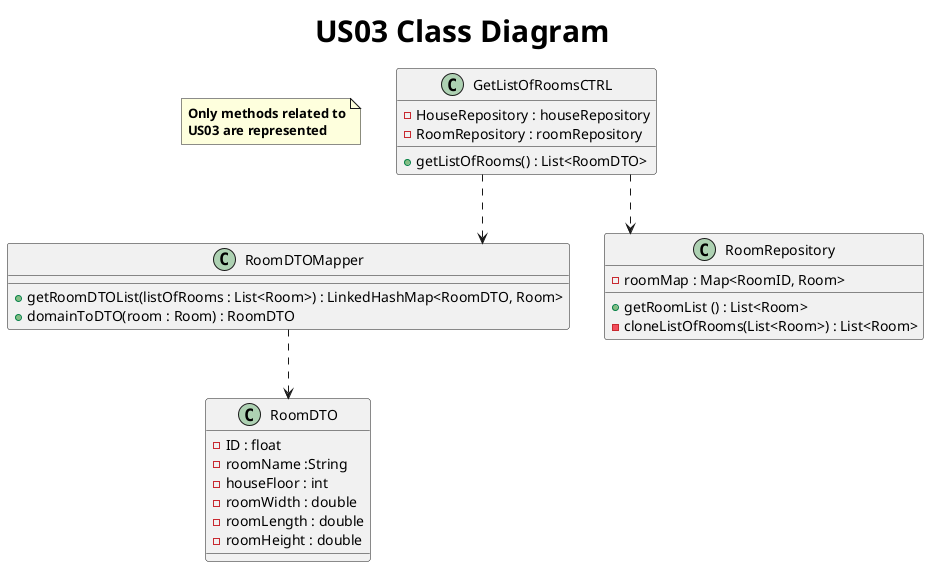 @startuml
       title <size: 30> US03 Class Diagram
       note "<b>Only methods related to\n<b>US03 are represented" as N1
       skinparam linetype ortho

       class GetListOfRoomsCTRL{
          - HouseRepository : houseRepository
          - RoomRepository : roomRepository
          +getListOfRooms() : List<RoomDTO>
                        }

       class RoomDTOMapper{
           + getRoomDTOList(listOfRooms : List<Room>) : LinkedHashMap<RoomDTO, Room>
           + domainToDTO(room : Room) : RoomDTO
       }

       class RoomRepository{
           - roomMap : Map<RoomID, Room>

           + getRoomList () : List<Room>
           - cloneListOfRooms(List<Room>) : List<Room>
       }

       class RoomDTO{
            - ID : float
            - roomName :String
            - houseFloor : int
            - roomWidth : double
            - roomLength : double
            - roomHeight : double

               }

       RoomDTOMapper ..> RoomDTO
       GetListOfRoomsCTRL ..> RoomDTOMapper
       GetListOfRoomsCTRL ..> RoomRepository

       @enduml
